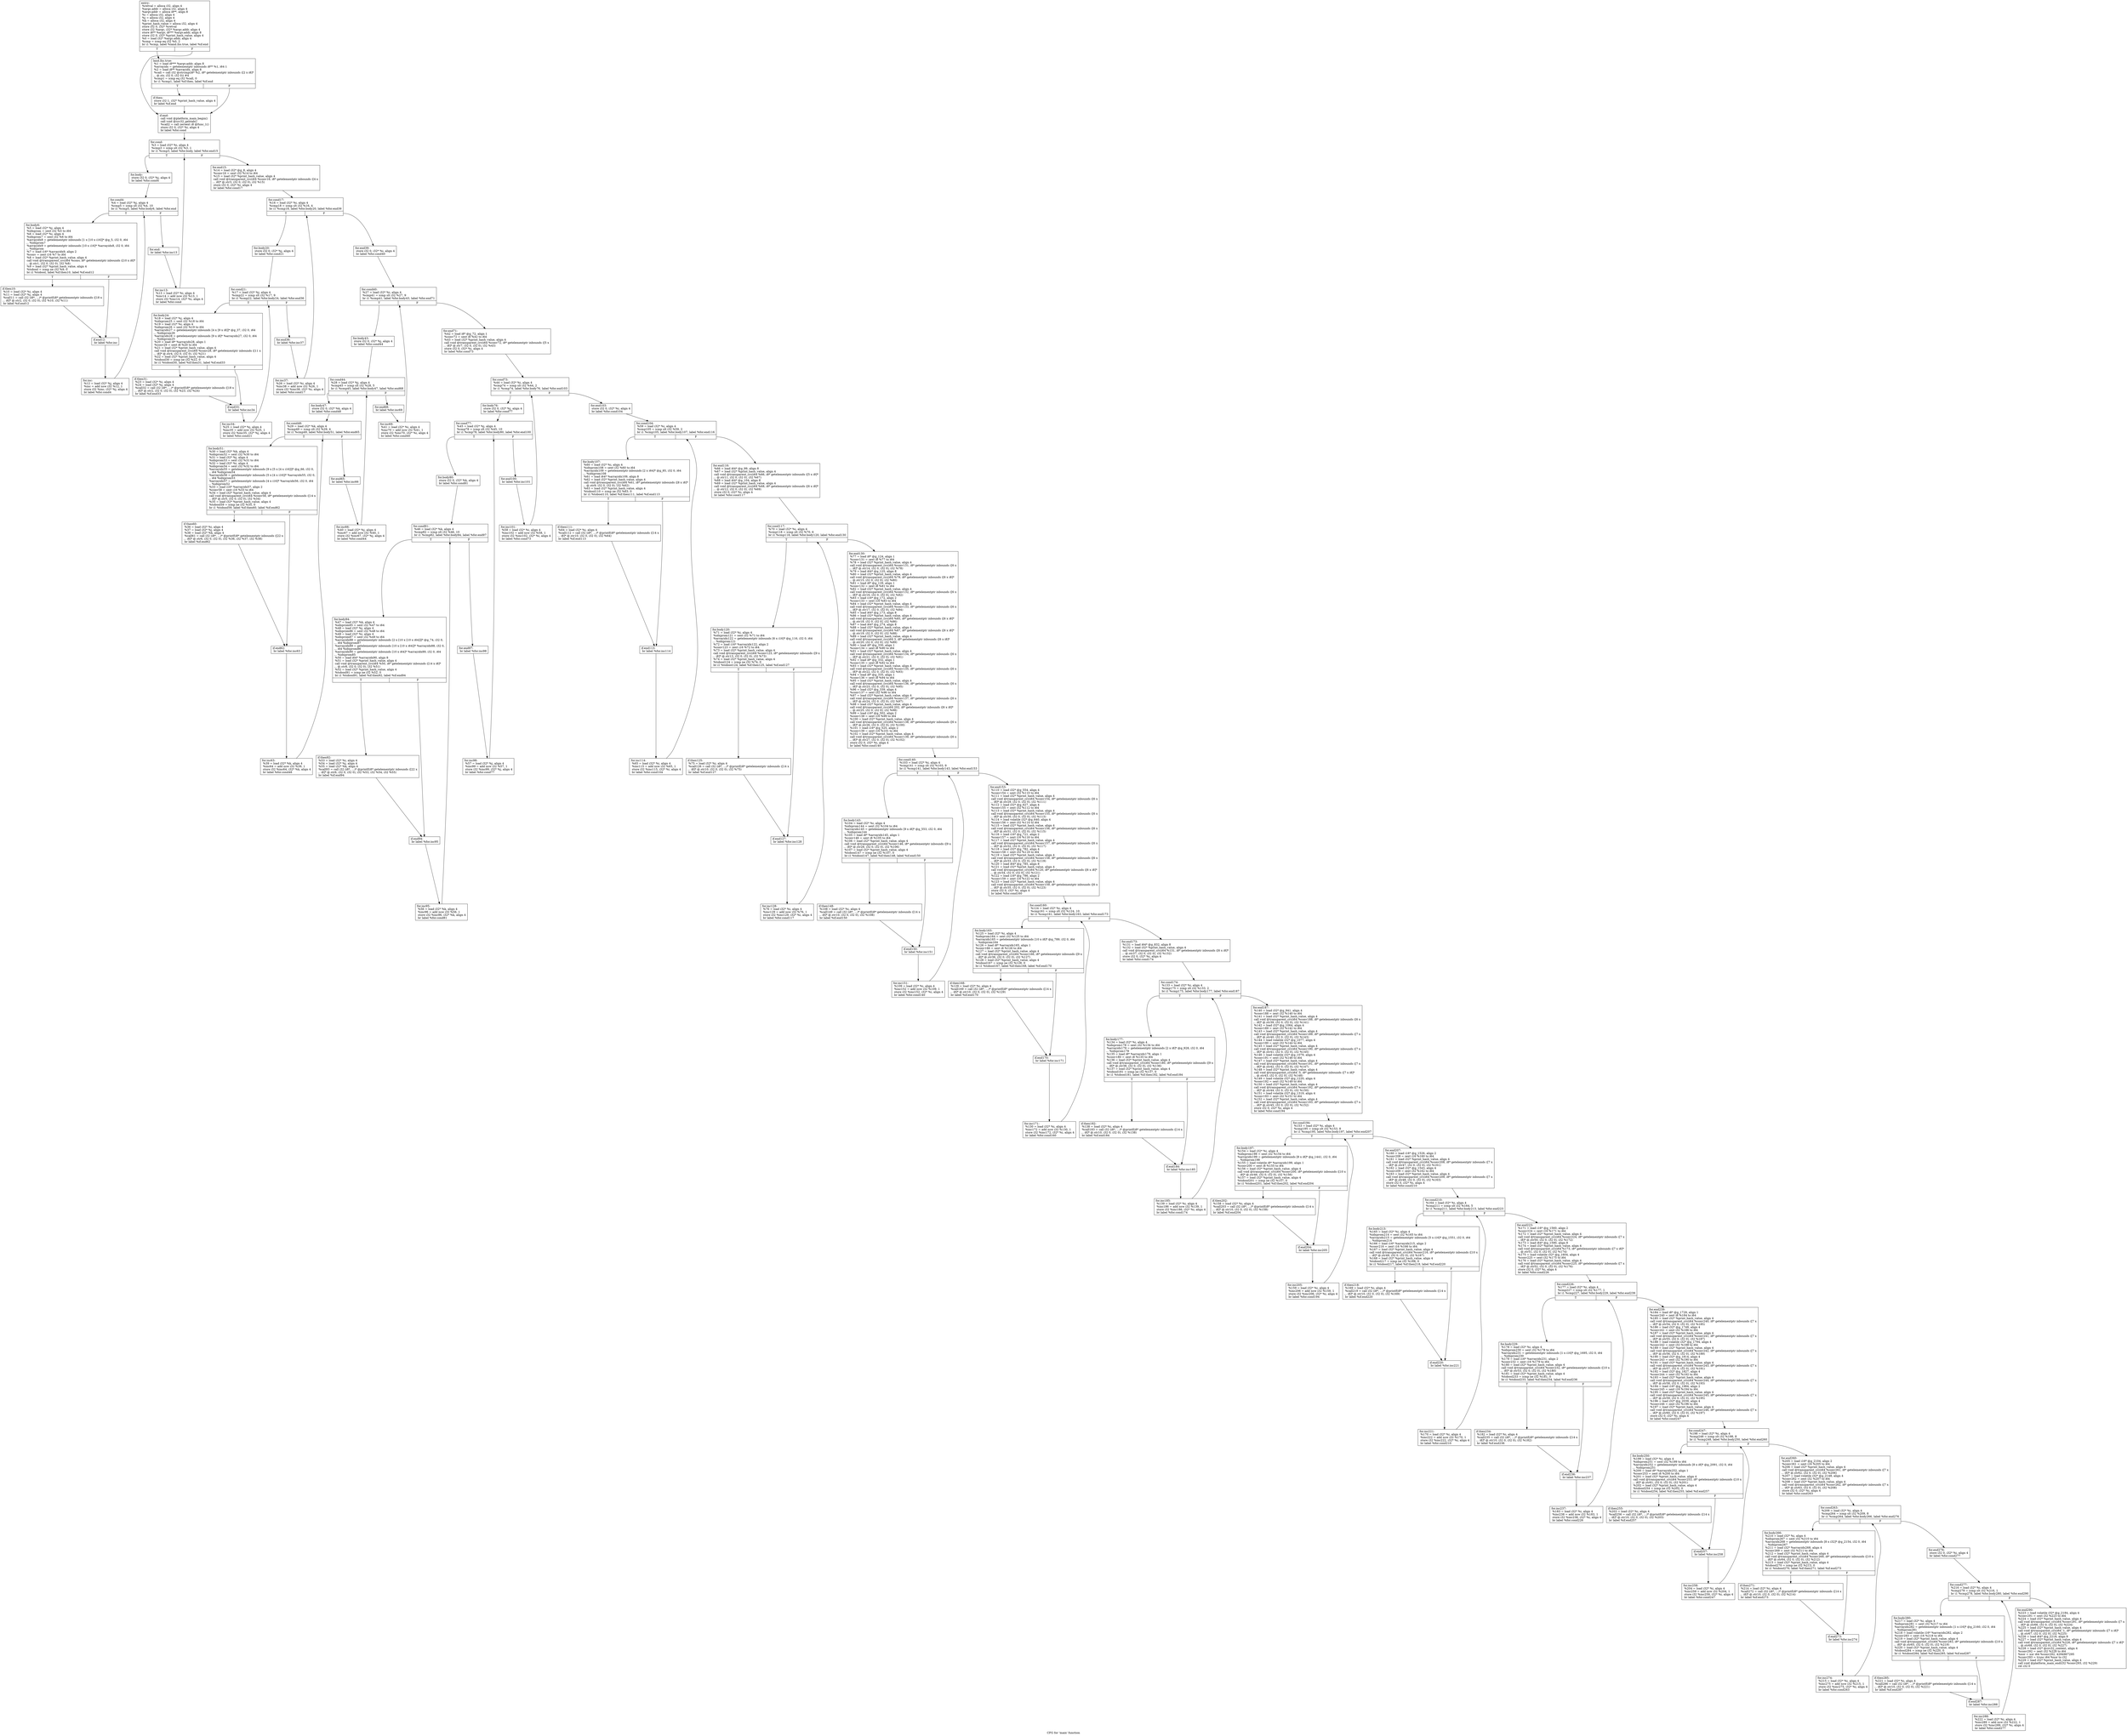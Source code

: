 digraph "CFG for 'main' function" {
	label="CFG for 'main' function";

	Node0xaa9fcb8 [shape=record,label="{entry:\l  %retval = alloca i32, align 4\l  %argc.addr = alloca i32, align 4\l  %argv.addr = alloca i8**, align 8\l  %i = alloca i32, align 4\l  %j = alloca i32, align 4\l  %k = alloca i32, align 4\l  %print_hash_value = alloca i32, align 4\l  store i32 0, i32* %retval\l  store i32 %argc, i32* %argc.addr, align 4\l  store i8** %argv, i8*** %argv.addr, align 8\l  store i32 0, i32* %print_hash_value, align 4\l  %0 = load i32* %argc.addr, align 4\l  %cmp = icmp eq i32 %0, 2\l  br i1 %cmp, label %land.lhs.true, label %if.end\l|{<s0>T|<s1>F}}"];
	Node0xaa9fcb8:s0 -> Node0xaa9fce8;
	Node0xaa9fcb8:s1 -> Node0xaa9fd48;
	Node0xaa9fce8 [shape=record,label="{land.lhs.true:                                    \l  %1 = load i8*** %argv.addr, align 8\l  %arrayidx = getelementptr inbounds i8** %1, i64 1\l  %2 = load i8** %arrayidx, align 8\l  %call = call i32 @strcmp(i8* %2, i8* getelementptr inbounds ([2 x i8]*\l... @.str, i32 0, i32 0)) #4\l  %cmp1 = icmp eq i32 %call, 0\l  br i1 %cmp1, label %if.then, label %if.end\l|{<s0>T|<s1>F}}"];
	Node0xaa9fce8:s0 -> Node0xaa9fd18;
	Node0xaa9fce8:s1 -> Node0xaa9fd48;
	Node0xaa9fd18 [shape=record,label="{if.then:                                          \l  store i32 1, i32* %print_hash_value, align 4\l  br label %if.end\l}"];
	Node0xaa9fd18 -> Node0xaa9fd48;
	Node0xaa9fd48 [shape=record,label="{if.end:                                           \l  call void @platform_main_begin()\l  call void @crc32_gentab()\l  %call2 = call zeroext i8 @func_1()\l  store i32 0, i32* %i, align 4\l  br label %for.cond\l}"];
	Node0xaa9fd48 -> Node0xaa9fd78;
	Node0xaa9fd78 [shape=record,label="{for.cond:                                         \l  %3 = load i32* %i, align 4\l  %cmp3 = icmp slt i32 %3, 1\l  br i1 %cmp3, label %for.body, label %for.end15\l|{<s0>T|<s1>F}}"];
	Node0xaa9fd78:s0 -> Node0xaa9fda8;
	Node0xaa9fd78:s1 -> Node0xaa9ff28;
	Node0xaa9fda8 [shape=record,label="{for.body:                                         \l  store i32 0, i32* %j, align 4\l  br label %for.cond4\l}"];
	Node0xaa9fda8 -> Node0xaa9fdd8;
	Node0xaa9fdd8 [shape=record,label="{for.cond4:                                        \l  %4 = load i32* %j, align 4\l  %cmp5 = icmp slt i32 %4, 10\l  br i1 %cmp5, label %for.body6, label %for.end\l|{<s0>T|<s1>F}}"];
	Node0xaa9fdd8:s0 -> Node0xaa9fe08;
	Node0xaa9fdd8:s1 -> Node0xaa9fec8;
	Node0xaa9fe08 [shape=record,label="{for.body6:                                        \l  %5 = load i32* %j, align 4\l  %idxprom = sext i32 %5 to i64\l  %6 = load i32* %i, align 4\l  %idxprom7 = sext i32 %6 to i64\l  %arrayidx8 = getelementptr inbounds [1 x [10 x i16]]* @g_5, i32 0, i64\l... %idxprom7\l  %arrayidx9 = getelementptr inbounds [10 x i16]* %arrayidx8, i32 0, i64\l... %idxprom\l  %7 = load i16* %arrayidx9, align 2\l  %conv = zext i16 %7 to i64\l  %8 = load i32* %print_hash_value, align 4\l  call void @transparent_crc(i64 %conv, i8* getelementptr inbounds ([10 x i8]*\l... @.str1, i32 0, i32 0), i32 %8)\l  %9 = load i32* %print_hash_value, align 4\l  %tobool = icmp ne i32 %9, 0\l  br i1 %tobool, label %if.then10, label %if.end12\l|{<s0>T|<s1>F}}"];
	Node0xaa9fe08:s0 -> Node0xaa9fe38;
	Node0xaa9fe08:s1 -> Node0xaa9fe68;
	Node0xaa9fe38 [shape=record,label="{if.then10:                                        \l  %10 = load i32* %i, align 4\l  %11 = load i32* %j, align 4\l  %call11 = call i32 (i8*, ...)* @printf(i8* getelementptr inbounds ([18 x\l... i8]* @.str2, i32 0, i32 0), i32 %10, i32 %11)\l  br label %if.end12\l}"];
	Node0xaa9fe38 -> Node0xaa9fe68;
	Node0xaa9fe68 [shape=record,label="{if.end12:                                         \l  br label %for.inc\l}"];
	Node0xaa9fe68 -> Node0xaa9fe98;
	Node0xaa9fe98 [shape=record,label="{for.inc:                                          \l  %12 = load i32* %j, align 4\l  %inc = add nsw i32 %12, 1\l  store i32 %inc, i32* %j, align 4\l  br label %for.cond4\l}"];
	Node0xaa9fe98 -> Node0xaa9fdd8;
	Node0xaa9fec8 [shape=record,label="{for.end:                                          \l  br label %for.inc13\l}"];
	Node0xaa9fec8 -> Node0xaa9fef8;
	Node0xaa9fef8 [shape=record,label="{for.inc13:                                        \l  %13 = load i32* %i, align 4\l  %inc14 = add nsw i32 %13, 1\l  store i32 %inc14, i32* %i, align 4\l  br label %for.cond\l}"];
	Node0xaa9fef8 -> Node0xaa9fd78;
	Node0xaa9ff28 [shape=record,label="{for.end15:                                        \l  %14 = load i32* @g_8, align 4\l  %conv16 = sext i32 %14 to i64\l  %15 = load i32* %print_hash_value, align 4\l  call void @transparent_crc(i64 %conv16, i8* getelementptr inbounds ([4 x\l... i8]* @.str3, i32 0, i32 0), i32 %15)\l  store i32 0, i32* %i, align 4\l  br label %for.cond17\l}"];
	Node0xaa9ff28 -> Node0xaa9ff58;
	Node0xaa9ff58 [shape=record,label="{for.cond17:                                       \l  %16 = load i32* %i, align 4\l  %cmp18 = icmp slt i32 %16, 4\l  br i1 %cmp18, label %for.body20, label %for.end39\l|{<s0>T|<s1>F}}"];
	Node0xaa9ff58:s0 -> Node0xaa9ff88;
	Node0xaa9ff58:s1 -> Node0xaaa0108;
	Node0xaa9ff88 [shape=record,label="{for.body20:                                       \l  store i32 0, i32* %j, align 4\l  br label %for.cond21\l}"];
	Node0xaa9ff88 -> Node0xaa9ffb8;
	Node0xaa9ffb8 [shape=record,label="{for.cond21:                                       \l  %17 = load i32* %j, align 4\l  %cmp22 = icmp slt i32 %17, 9\l  br i1 %cmp22, label %for.body24, label %for.end36\l|{<s0>T|<s1>F}}"];
	Node0xaa9ffb8:s0 -> Node0xaa9ffe8;
	Node0xaa9ffb8:s1 -> Node0xaaa00a8;
	Node0xaa9ffe8 [shape=record,label="{for.body24:                                       \l  %18 = load i32* %j, align 4\l  %idxprom25 = sext i32 %18 to i64\l  %19 = load i32* %i, align 4\l  %idxprom26 = sext i32 %19 to i64\l  %arrayidx27 = getelementptr inbounds [4 x [9 x i8]]* @g_37, i32 0, i64\l... %idxprom26\l  %arrayidx28 = getelementptr inbounds [9 x i8]* %arrayidx27, i32 0, i64\l... %idxprom25\l  %20 = load i8* %arrayidx28, align 1\l  %conv29 = sext i8 %20 to i64\l  %21 = load i32* %print_hash_value, align 4\l  call void @transparent_crc(i64 %conv29, i8* getelementptr inbounds ([11 x\l... i8]* @.str4, i32 0, i32 0), i32 %21)\l  %22 = load i32* %print_hash_value, align 4\l  %tobool30 = icmp ne i32 %22, 0\l  br i1 %tobool30, label %if.then31, label %if.end33\l|{<s0>T|<s1>F}}"];
	Node0xaa9ffe8:s0 -> Node0xaaa0018;
	Node0xaa9ffe8:s1 -> Node0xaaa0048;
	Node0xaaa0018 [shape=record,label="{if.then31:                                        \l  %23 = load i32* %i, align 4\l  %24 = load i32* %j, align 4\l  %call32 = call i32 (i8*, ...)* @printf(i8* getelementptr inbounds ([18 x\l... i8]* @.str2, i32 0, i32 0), i32 %23, i32 %24)\l  br label %if.end33\l}"];
	Node0xaaa0018 -> Node0xaaa0048;
	Node0xaaa0048 [shape=record,label="{if.end33:                                         \l  br label %for.inc34\l}"];
	Node0xaaa0048 -> Node0xaaa0078;
	Node0xaaa0078 [shape=record,label="{for.inc34:                                        \l  %25 = load i32* %j, align 4\l  %inc35 = add nsw i32 %25, 1\l  store i32 %inc35, i32* %j, align 4\l  br label %for.cond21\l}"];
	Node0xaaa0078 -> Node0xaa9ffb8;
	Node0xaaa00a8 [shape=record,label="{for.end36:                                        \l  br label %for.inc37\l}"];
	Node0xaaa00a8 -> Node0xaaa00d8;
	Node0xaaa00d8 [shape=record,label="{for.inc37:                                        \l  %26 = load i32* %i, align 4\l  %inc38 = add nsw i32 %26, 1\l  store i32 %inc38, i32* %i, align 4\l  br label %for.cond17\l}"];
	Node0xaaa00d8 -> Node0xaa9ff58;
	Node0xaaa0108 [shape=record,label="{for.end39:                                        \l  store i32 0, i32* %i, align 4\l  br label %for.cond40\l}"];
	Node0xaaa0108 -> Node0xaaa0138;
	Node0xaaa0138 [shape=record,label="{for.cond40:                                       \l  %27 = load i32* %i, align 4\l  %cmp41 = icmp slt i32 %27, 9\l  br i1 %cmp41, label %for.body43, label %for.end71\l|{<s0>T|<s1>F}}"];
	Node0xaaa0138:s0 -> Node0xaaa0168;
	Node0xaaa0138:s1 -> Node0xaa9f410;
	Node0xaaa0168 [shape=record,label="{for.body43:                                       \l  store i32 0, i32* %j, align 4\l  br label %for.cond44\l}"];
	Node0xaaa0168 -> Node0xaaa0198;
	Node0xaaa0198 [shape=record,label="{for.cond44:                                       \l  %28 = load i32* %j, align 4\l  %cmp45 = icmp slt i32 %28, 5\l  br i1 %cmp45, label %for.body47, label %for.end68\l|{<s0>T|<s1>F}}"];
	Node0xaaa0198:s0 -> Node0xaaa01c8;
	Node0xaaa0198:s1 -> Node0xaa9f3b0;
	Node0xaaa01c8 [shape=record,label="{for.body47:                                       \l  store i32 0, i32* %k, align 4\l  br label %for.cond48\l}"];
	Node0xaaa01c8 -> Node0xaaa01f8;
	Node0xaaa01f8 [shape=record,label="{for.cond48:                                       \l  %29 = load i32* %k, align 4\l  %cmp49 = icmp slt i32 %29, 4\l  br i1 %cmp49, label %for.body51, label %for.end65\l|{<s0>T|<s1>F}}"];
	Node0xaaa01f8:s0 -> Node0xaaa0228;
	Node0xaaa01f8:s1 -> Node0xaa9f350;
	Node0xaaa0228 [shape=record,label="{for.body51:                                       \l  %30 = load i32* %k, align 4\l  %idxprom52 = sext i32 %30 to i64\l  %31 = load i32* %j, align 4\l  %idxprom53 = sext i32 %31 to i64\l  %32 = load i32* %i, align 4\l  %idxprom54 = sext i32 %32 to i64\l  %arrayidx55 = getelementptr inbounds [9 x [5 x [4 x i16]]]* @g_66, i32 0,\l... i64 %idxprom54\l  %arrayidx56 = getelementptr inbounds [5 x [4 x i16]]* %arrayidx55, i32 0,\l... i64 %idxprom53\l  %arrayidx57 = getelementptr inbounds [4 x i16]* %arrayidx56, i32 0, i64\l... %idxprom52\l  %33 = load i16* %arrayidx57, align 2\l  %conv58 = zext i16 %33 to i64\l  %34 = load i32* %print_hash_value, align 4\l  call void @transparent_crc(i64 %conv58, i8* getelementptr inbounds ([14 x\l... i8]* @.str5, i32 0, i32 0), i32 %34)\l  %35 = load i32* %print_hash_value, align 4\l  %tobool59 = icmp ne i32 %35, 0\l  br i1 %tobool59, label %if.then60, label %if.end62\l|{<s0>T|<s1>F}}"];
	Node0xaaa0228:s0 -> Node0xaaa0258;
	Node0xaaa0228:s1 -> Node0xaaa0288;
	Node0xaaa0258 [shape=record,label="{if.then60:                                        \l  %36 = load i32* %i, align 4\l  %37 = load i32* %j, align 4\l  %38 = load i32* %k, align 4\l  %call61 = call i32 (i8*, ...)* @printf(i8* getelementptr inbounds ([22 x\l... i8]* @.str6, i32 0, i32 0), i32 %36, i32 %37, i32 %38)\l  br label %if.end62\l}"];
	Node0xaaa0258 -> Node0xaaa0288;
	Node0xaaa0288 [shape=record,label="{if.end62:                                         \l  br label %for.inc63\l}"];
	Node0xaaa0288 -> Node0xaaa02b8;
	Node0xaaa02b8 [shape=record,label="{for.inc63:                                        \l  %39 = load i32* %k, align 4\l  %inc64 = add nsw i32 %39, 1\l  store i32 %inc64, i32* %k, align 4\l  br label %for.cond48\l}"];
	Node0xaaa02b8 -> Node0xaaa01f8;
	Node0xaa9f350 [shape=record,label="{for.end65:                                        \l  br label %for.inc66\l}"];
	Node0xaa9f350 -> Node0xaa9f380;
	Node0xaa9f380 [shape=record,label="{for.inc66:                                        \l  %40 = load i32* %j, align 4\l  %inc67 = add nsw i32 %40, 1\l  store i32 %inc67, i32* %j, align 4\l  br label %for.cond44\l}"];
	Node0xaa9f380 -> Node0xaaa0198;
	Node0xaa9f3b0 [shape=record,label="{for.end68:                                        \l  br label %for.inc69\l}"];
	Node0xaa9f3b0 -> Node0xaa9f3e0;
	Node0xaa9f3e0 [shape=record,label="{for.inc69:                                        \l  %41 = load i32* %i, align 4\l  %inc70 = add nsw i32 %41, 1\l  store i32 %inc70, i32* %i, align 4\l  br label %for.cond40\l}"];
	Node0xaa9f3e0 -> Node0xaaa0138;
	Node0xaa9f410 [shape=record,label="{for.end71:                                        \l  %42 = load i8* @g_72, align 1\l  %conv72 = sext i8 %42 to i64\l  %43 = load i32* %print_hash_value, align 4\l  call void @transparent_crc(i64 %conv72, i8* getelementptr inbounds ([5 x\l... i8]* @.str7, i32 0, i32 0), i32 %43)\l  store i32 0, i32* %i, align 4\l  br label %for.cond73\l}"];
	Node0xaa9f410 -> Node0xaaabf00;
	Node0xaaabf00 [shape=record,label="{for.cond73:                                       \l  %44 = load i32* %i, align 4\l  %cmp74 = icmp slt i32 %44, 2\l  br i1 %cmp74, label %for.body76, label %for.end103\l|{<s0>T|<s1>F}}"];
	Node0xaaabf00:s0 -> Node0xaaabf30;
	Node0xaaabf00:s1 -> Node0xaaac170;
	Node0xaaabf30 [shape=record,label="{for.body76:                                       \l  store i32 0, i32* %j, align 4\l  br label %for.cond77\l}"];
	Node0xaaabf30 -> Node0xaaabf60;
	Node0xaaabf60 [shape=record,label="{for.cond77:                                       \l  %45 = load i32* %j, align 4\l  %cmp78 = icmp slt i32 %45, 10\l  br i1 %cmp78, label %for.body80, label %for.end100\l|{<s0>T|<s1>F}}"];
	Node0xaaabf60:s0 -> Node0xaaabf90;
	Node0xaaabf60:s1 -> Node0xaaac110;
	Node0xaaabf90 [shape=record,label="{for.body80:                                       \l  store i32 0, i32* %k, align 4\l  br label %for.cond81\l}"];
	Node0xaaabf90 -> Node0xaaabfc0;
	Node0xaaabfc0 [shape=record,label="{for.cond81:                                       \l  %46 = load i32* %k, align 4\l  %cmp82 = icmp slt i32 %46, 10\l  br i1 %cmp82, label %for.body84, label %for.end97\l|{<s0>T|<s1>F}}"];
	Node0xaaabfc0:s0 -> Node0xaaabff0;
	Node0xaaabfc0:s1 -> Node0xaaac0b0;
	Node0xaaabff0 [shape=record,label="{for.body84:                                       \l  %47 = load i32* %k, align 4\l  %idxprom85 = sext i32 %47 to i64\l  %48 = load i32* %j, align 4\l  %idxprom86 = sext i32 %48 to i64\l  %49 = load i32* %i, align 4\l  %idxprom87 = sext i32 %49 to i64\l  %arrayidx88 = getelementptr inbounds [2 x [10 x [10 x i64]]]* @g_74, i32 0,\l... i64 %idxprom87\l  %arrayidx89 = getelementptr inbounds [10 x [10 x i64]]* %arrayidx88, i32 0,\l... i64 %idxprom86\l  %arrayidx90 = getelementptr inbounds [10 x i64]* %arrayidx89, i32 0, i64\l... %idxprom85\l  %50 = load i64* %arrayidx90, align 8\l  %51 = load i32* %print_hash_value, align 4\l  call void @transparent_crc(i64 %50, i8* getelementptr inbounds ([14 x i8]*\l... @.str8, i32 0, i32 0), i32 %51)\l  %52 = load i32* %print_hash_value, align 4\l  %tobool91 = icmp ne i32 %52, 0\l  br i1 %tobool91, label %if.then92, label %if.end94\l|{<s0>T|<s1>F}}"];
	Node0xaaabff0:s0 -> Node0xaaac020;
	Node0xaaabff0:s1 -> Node0xaaac050;
	Node0xaaac020 [shape=record,label="{if.then92:                                        \l  %53 = load i32* %i, align 4\l  %54 = load i32* %j, align 4\l  %55 = load i32* %k, align 4\l  %call93 = call i32 (i8*, ...)* @printf(i8* getelementptr inbounds ([22 x\l... i8]* @.str6, i32 0, i32 0), i32 %53, i32 %54, i32 %55)\l  br label %if.end94\l}"];
	Node0xaaac020 -> Node0xaaac050;
	Node0xaaac050 [shape=record,label="{if.end94:                                         \l  br label %for.inc95\l}"];
	Node0xaaac050 -> Node0xaaac080;
	Node0xaaac080 [shape=record,label="{for.inc95:                                        \l  %56 = load i32* %k, align 4\l  %inc96 = add nsw i32 %56, 1\l  store i32 %inc96, i32* %k, align 4\l  br label %for.cond81\l}"];
	Node0xaaac080 -> Node0xaaabfc0;
	Node0xaaac0b0 [shape=record,label="{for.end97:                                        \l  br label %for.inc98\l}"];
	Node0xaaac0b0 -> Node0xaaac0e0;
	Node0xaaac0e0 [shape=record,label="{for.inc98:                                        \l  %57 = load i32* %j, align 4\l  %inc99 = add nsw i32 %57, 1\l  store i32 %inc99, i32* %j, align 4\l  br label %for.cond77\l}"];
	Node0xaaac0e0 -> Node0xaaabf60;
	Node0xaaac110 [shape=record,label="{for.end100:                                       \l  br label %for.inc101\l}"];
	Node0xaaac110 -> Node0xaaac140;
	Node0xaaac140 [shape=record,label="{for.inc101:                                       \l  %58 = load i32* %i, align 4\l  %inc102 = add nsw i32 %58, 1\l  store i32 %inc102, i32* %i, align 4\l  br label %for.cond73\l}"];
	Node0xaaac140 -> Node0xaaabf00;
	Node0xaaac170 [shape=record,label="{for.end103:                                       \l  store i32 0, i32* %i, align 4\l  br label %for.cond104\l}"];
	Node0xaaac170 -> Node0xaaac1a0;
	Node0xaaac1a0 [shape=record,label="{for.cond104:                                      \l  %59 = load i32* %i, align 4\l  %cmp105 = icmp slt i32 %59, 2\l  br i1 %cmp105, label %for.body107, label %for.end116\l|{<s0>T|<s1>F}}"];
	Node0xaaac1a0:s0 -> Node0xaaac1d0;
	Node0xaaac1a0:s1 -> Node0xaaac290;
	Node0xaaac1d0 [shape=record,label="{for.body107:                                      \l  %60 = load i32* %i, align 4\l  %idxprom108 = sext i32 %60 to i64\l  %arrayidx109 = getelementptr inbounds [2 x i64]* @g_85, i32 0, i64\l... %idxprom108\l  %61 = load i64* %arrayidx109, align 8\l  %62 = load i32* %print_hash_value, align 4\l  call void @transparent_crc(i64 %61, i8* getelementptr inbounds ([8 x i8]*\l... @.str9, i32 0, i32 0), i32 %62)\l  %63 = load i32* %print_hash_value, align 4\l  %tobool110 = icmp ne i32 %63, 0\l  br i1 %tobool110, label %if.then111, label %if.end113\l|{<s0>T|<s1>F}}"];
	Node0xaaac1d0:s0 -> Node0xaaac200;
	Node0xaaac1d0:s1 -> Node0xaaac230;
	Node0xaaac200 [shape=record,label="{if.then111:                                       \l  %64 = load i32* %i, align 4\l  %call112 = call i32 (i8*, ...)* @printf(i8* getelementptr inbounds ([14 x\l... i8]* @.str10, i32 0, i32 0), i32 %64)\l  br label %if.end113\l}"];
	Node0xaaac200 -> Node0xaaac230;
	Node0xaaac230 [shape=record,label="{if.end113:                                        \l  br label %for.inc114\l}"];
	Node0xaaac230 -> Node0xaaac260;
	Node0xaaac260 [shape=record,label="{for.inc114:                                       \l  %65 = load i32* %i, align 4\l  %inc115 = add nsw i32 %65, 1\l  store i32 %inc115, i32* %i, align 4\l  br label %for.cond104\l}"];
	Node0xaaac260 -> Node0xaaac1a0;
	Node0xaaac290 [shape=record,label="{for.end116:                                       \l  %66 = load i64* @g_99, align 8\l  %67 = load i32* %print_hash_value, align 4\l  call void @transparent_crc(i64 %66, i8* getelementptr inbounds ([5 x i8]*\l... @.str11, i32 0, i32 0), i32 %67)\l  %68 = load i64* @g_104, align 8\l  %69 = load i32* %print_hash_value, align 4\l  call void @transparent_crc(i64 %68, i8* getelementptr inbounds ([6 x i8]*\l... @.str12, i32 0, i32 0), i32 %69)\l  store i32 0, i32* %i, align 4\l  br label %for.cond117\l}"];
	Node0xaaac290 -> Node0xaaac2c0;
	Node0xaaac2c0 [shape=record,label="{for.cond117:                                      \l  %70 = load i32* %i, align 4\l  %cmp118 = icmp slt i32 %70, 6\l  br i1 %cmp118, label %for.body120, label %for.end130\l|{<s0>T|<s1>F}}"];
	Node0xaaac2c0:s0 -> Node0xaaac2f0;
	Node0xaaac2c0:s1 -> Node0xaaac3b0;
	Node0xaaac2f0 [shape=record,label="{for.body120:                                      \l  %71 = load i32* %i, align 4\l  %idxprom121 = sext i32 %71 to i64\l  %arrayidx122 = getelementptr inbounds [6 x i16]* @g_116, i32 0, i64\l... %idxprom121\l  %72 = load i16* %arrayidx122, align 2\l  %conv123 = zext i16 %72 to i64\l  %73 = load i32* %print_hash_value, align 4\l  call void @transparent_crc(i64 %conv123, i8* getelementptr inbounds ([9 x\l... i8]* @.str13, i32 0, i32 0), i32 %73)\l  %74 = load i32* %print_hash_value, align 4\l  %tobool124 = icmp ne i32 %74, 0\l  br i1 %tobool124, label %if.then125, label %if.end127\l|{<s0>T|<s1>F}}"];
	Node0xaaac2f0:s0 -> Node0xaaac320;
	Node0xaaac2f0:s1 -> Node0xaaac350;
	Node0xaaac320 [shape=record,label="{if.then125:                                       \l  %75 = load i32* %i, align 4\l  %call126 = call i32 (i8*, ...)* @printf(i8* getelementptr inbounds ([14 x\l... i8]* @.str10, i32 0, i32 0), i32 %75)\l  br label %if.end127\l}"];
	Node0xaaac320 -> Node0xaaac350;
	Node0xaaac350 [shape=record,label="{if.end127:                                        \l  br label %for.inc128\l}"];
	Node0xaaac350 -> Node0xaaac380;
	Node0xaaac380 [shape=record,label="{for.inc128:                                       \l  %76 = load i32* %i, align 4\l  %inc129 = add nsw i32 %76, 1\l  store i32 %inc129, i32* %i, align 4\l  br label %for.cond117\l}"];
	Node0xaaac380 -> Node0xaaac2c0;
	Node0xaaac3b0 [shape=record,label="{for.end130:                                       \l  %77 = load i8* @g_124, align 1\l  %conv131 = zext i8 %77 to i64\l  %78 = load i32* %print_hash_value, align 4\l  call void @transparent_crc(i64 %conv131, i8* getelementptr inbounds ([6 x\l... i8]* @.str14, i32 0, i32 0), i32 %78)\l  %79 = load i64* @g_125, align 8\l  %80 = load i32* %print_hash_value, align 4\l  call void @transparent_crc(i64 %79, i8* getelementptr inbounds ([6 x i8]*\l... @.str15, i32 0, i32 0), i32 %80)\l  %81 = load i8* @g_129, align 1\l  %conv132 = zext i8 %81 to i64\l  %82 = load i32* %print_hash_value, align 4\l  call void @transparent_crc(i64 %conv132, i8* getelementptr inbounds ([6 x\l... i8]* @.str16, i32 0, i32 0), i32 %82)\l  %83 = load i16* @g_172, align 2\l  %conv133 = sext i16 %83 to i64\l  %84 = load i32* %print_hash_value, align 4\l  call void @transparent_crc(i64 %conv133, i8* getelementptr inbounds ([6 x\l... i8]* @.str17, i32 0, i32 0), i32 %84)\l  %85 = load i64* @g_173, align 8\l  %86 = load i32* %print_hash_value, align 4\l  call void @transparent_crc(i64 %85, i8* getelementptr inbounds ([6 x i8]*\l... @.str18, i32 0, i32 0), i32 %86)\l  %87 = load i64* @g_274, align 8\l  %88 = load i32* %print_hash_value, align 4\l  call void @transparent_crc(i64 %87, i8* getelementptr inbounds ([6 x i8]*\l... @.str19, i32 0, i32 0), i32 %88)\l  %89 = load i32* %print_hash_value, align 4\l  call void @transparent_crc(i64 3, i8* getelementptr inbounds ([6 x i8]*\l... @.str20, i32 0, i32 0), i32 %89)\l  %90 = load i8* @g_330, align 1\l  %conv134 = sext i8 %90 to i64\l  %91 = load i32* %print_hash_value, align 4\l  call void @transparent_crc(i64 %conv134, i8* getelementptr inbounds ([6 x\l... i8]* @.str21, i32 0, i32 0), i32 %91)\l  %92 = load i8* @g_332, align 1\l  %conv135 = sext i8 %92 to i64\l  %93 = load i32* %print_hash_value, align 4\l  call void @transparent_crc(i64 %conv135, i8* getelementptr inbounds ([6 x\l... i8]* @.str22, i32 0, i32 0), i32 %93)\l  %94 = load i8* @g_335, align 1\l  %conv136 = sext i8 %94 to i64\l  %95 = load i32* %print_hash_value, align 4\l  call void @transparent_crc(i64 %conv136, i8* getelementptr inbounds ([6 x\l... i8]* @.str23, i32 0, i32 0), i32 %95)\l  %96 = load i32* @g_339, align 4\l  %conv137 = sext i32 %96 to i64\l  %97 = load i32* %print_hash_value, align 4\l  call void @transparent_crc(i64 %conv137, i8* getelementptr inbounds ([6 x\l... i8]* @.str24, i32 0, i32 0), i32 %97)\l  %98 = load i32* %print_hash_value, align 4\l  call void @transparent_crc(i64 202, i8* getelementptr inbounds ([6 x i8]*\l... @.str25, i32 0, i32 0), i32 %98)\l  %99 = load i16* @g_502, align 2\l  %conv138 = sext i16 %99 to i64\l  %100 = load i32* %print_hash_value, align 4\l  call void @transparent_crc(i64 %conv138, i8* getelementptr inbounds ([6 x\l... i8]* @.str26, i32 0, i32 0), i32 %100)\l  %101 = load i16* @g_525, align 2\l  %conv139 = zext i16 %101 to i64\l  %102 = load i32* %print_hash_value, align 4\l  call void @transparent_crc(i64 %conv139, i8* getelementptr inbounds ([6 x\l... i8]* @.str27, i32 0, i32 0), i32 %102)\l  store i32 0, i32* %i, align 4\l  br label %for.cond140\l}"];
	Node0xaaac3b0 -> Node0xaaac3e0;
	Node0xaaac3e0 [shape=record,label="{for.cond140:                                      \l  %103 = load i32* %i, align 4\l  %cmp141 = icmp slt i32 %103, 9\l  br i1 %cmp141, label %for.body143, label %for.end153\l|{<s0>T|<s1>F}}"];
	Node0xaaac3e0:s0 -> Node0xaaac410;
	Node0xaaac3e0:s1 -> Node0xaaac4d0;
	Node0xaaac410 [shape=record,label="{for.body143:                                      \l  %104 = load i32* %i, align 4\l  %idxprom144 = sext i32 %104 to i64\l  %arrayidx145 = getelementptr inbounds [9 x i8]* @g_553, i32 0, i64\l... %idxprom144\l  %105 = load i8* %arrayidx145, align 1\l  %conv146 = sext i8 %105 to i64\l  %106 = load i32* %print_hash_value, align 4\l  call void @transparent_crc(i64 %conv146, i8* getelementptr inbounds ([9 x\l... i8]* @.str28, i32 0, i32 0), i32 %106)\l  %107 = load i32* %print_hash_value, align 4\l  %tobool147 = icmp ne i32 %107, 0\l  br i1 %tobool147, label %if.then148, label %if.end150\l|{<s0>T|<s1>F}}"];
	Node0xaaac410:s0 -> Node0xaaac440;
	Node0xaaac410:s1 -> Node0xaaac470;
	Node0xaaac440 [shape=record,label="{if.then148:                                       \l  %108 = load i32* %i, align 4\l  %call149 = call i32 (i8*, ...)* @printf(i8* getelementptr inbounds ([14 x\l... i8]* @.str10, i32 0, i32 0), i32 %108)\l  br label %if.end150\l}"];
	Node0xaaac440 -> Node0xaaac470;
	Node0xaaac470 [shape=record,label="{if.end150:                                        \l  br label %for.inc151\l}"];
	Node0xaaac470 -> Node0xaaac4a0;
	Node0xaaac4a0 [shape=record,label="{for.inc151:                                       \l  %109 = load i32* %i, align 4\l  %inc152 = add nsw i32 %109, 1\l  store i32 %inc152, i32* %i, align 4\l  br label %for.cond140\l}"];
	Node0xaaac4a0 -> Node0xaaac3e0;
	Node0xaaac4d0 [shape=record,label="{for.end153:                                       \l  %110 = load i32* @g_554, align 4\l  %conv154 = sext i32 %110 to i64\l  %111 = load i32* %print_hash_value, align 4\l  call void @transparent_crc(i64 %conv154, i8* getelementptr inbounds ([6 x\l... i8]* @.str29, i32 0, i32 0), i32 %111)\l  %112 = load i32* @g_627, align 4\l  %conv155 = zext i32 %112 to i64\l  %113 = load i32* %print_hash_value, align 4\l  call void @transparent_crc(i64 %conv155, i8* getelementptr inbounds ([6 x\l... i8]* @.str30, i32 0, i32 0), i32 %113)\l  %114 = load volatile i32* @g_640, align 4\l  %conv156 = zext i32 %114 to i64\l  %115 = load i32* %print_hash_value, align 4\l  call void @transparent_crc(i64 %conv156, i8* getelementptr inbounds ([6 x\l... i8]* @.str31, i32 0, i32 0), i32 %115)\l  %116 = load i16* @g_721, align 2\l  %conv157 = zext i16 %116 to i64\l  %117 = load i32* %print_hash_value, align 4\l  call void @transparent_crc(i64 %conv157, i8* getelementptr inbounds ([6 x\l... i8]* @.str32, i32 0, i32 0), i32 %117)\l  %118 = load i32* @g_782, align 4\l  %conv158 = sext i32 %118 to i64\l  %119 = load i32* %print_hash_value, align 4\l  call void @transparent_crc(i64 %conv158, i8* getelementptr inbounds ([6 x\l... i8]* @.str33, i32 0, i32 0), i32 %119)\l  %120 = load i64* @g_785, align 8\l  %121 = load i32* %print_hash_value, align 4\l  call void @transparent_crc(i64 %120, i8* getelementptr inbounds ([6 x i8]*\l... @.str34, i32 0, i32 0), i32 %121)\l  %122 = load i16* @g_786, align 2\l  %conv159 = zext i16 %122 to i64\l  %123 = load i32* %print_hash_value, align 4\l  call void @transparent_crc(i64 %conv159, i8* getelementptr inbounds ([6 x\l... i8]* @.str35, i32 0, i32 0), i32 %123)\l  store i32 0, i32* %i, align 4\l  br label %for.cond160\l}"];
	Node0xaaac4d0 -> Node0xaaac500;
	Node0xaaac500 [shape=record,label="{for.cond160:                                      \l  %124 = load i32* %i, align 4\l  %cmp161 = icmp slt i32 %124, 10\l  br i1 %cmp161, label %for.body163, label %for.end173\l|{<s0>T|<s1>F}}"];
	Node0xaaac500:s0 -> Node0xaaac530;
	Node0xaaac500:s1 -> Node0xaaac5f0;
	Node0xaaac530 [shape=record,label="{for.body163:                                      \l  %125 = load i32* %i, align 4\l  %idxprom164 = sext i32 %125 to i64\l  %arrayidx165 = getelementptr inbounds [10 x i8]* @g_789, i32 0, i64\l... %idxprom164\l  %126 = load i8* %arrayidx165, align 1\l  %conv166 = sext i8 %126 to i64\l  %127 = load i32* %print_hash_value, align 4\l  call void @transparent_crc(i64 %conv166, i8* getelementptr inbounds ([9 x\l... i8]* @.str36, i32 0, i32 0), i32 %127)\l  %128 = load i32* %print_hash_value, align 4\l  %tobool167 = icmp ne i32 %128, 0\l  br i1 %tobool167, label %if.then168, label %if.end170\l|{<s0>T|<s1>F}}"];
	Node0xaaac530:s0 -> Node0xaaac560;
	Node0xaaac530:s1 -> Node0xaaac590;
	Node0xaaac560 [shape=record,label="{if.then168:                                       \l  %129 = load i32* %i, align 4\l  %call169 = call i32 (i8*, ...)* @printf(i8* getelementptr inbounds ([14 x\l... i8]* @.str10, i32 0, i32 0), i32 %129)\l  br label %if.end170\l}"];
	Node0xaaac560 -> Node0xaaac590;
	Node0xaaac590 [shape=record,label="{if.end170:                                        \l  br label %for.inc171\l}"];
	Node0xaaac590 -> Node0xaaac5c0;
	Node0xaaac5c0 [shape=record,label="{for.inc171:                                       \l  %130 = load i32* %i, align 4\l  %inc172 = add nsw i32 %130, 1\l  store i32 %inc172, i32* %i, align 4\l  br label %for.cond160\l}"];
	Node0xaaac5c0 -> Node0xaaac500;
	Node0xaaac5f0 [shape=record,label="{for.end173:                                       \l  %131 = load i64* @g_832, align 8\l  %132 = load i32* %print_hash_value, align 4\l  call void @transparent_crc(i64 %131, i8* getelementptr inbounds ([6 x i8]*\l... @.str37, i32 0, i32 0), i32 %132)\l  store i32 0, i32* %i, align 4\l  br label %for.cond174\l}"];
	Node0xaaac5f0 -> Node0xaaac620;
	Node0xaaac620 [shape=record,label="{for.cond174:                                      \l  %133 = load i32* %i, align 4\l  %cmp175 = icmp slt i32 %133, 2\l  br i1 %cmp175, label %for.body177, label %for.end187\l|{<s0>T|<s1>F}}"];
	Node0xaaac620:s0 -> Node0xaaac650;
	Node0xaaac620:s1 -> Node0xaaac710;
	Node0xaaac650 [shape=record,label="{for.body177:                                      \l  %134 = load i32* %i, align 4\l  %idxprom178 = sext i32 %134 to i64\l  %arrayidx179 = getelementptr inbounds [2 x i8]* @g_928, i32 0, i64\l... %idxprom178\l  %135 = load i8* %arrayidx179, align 1\l  %conv180 = zext i8 %135 to i64\l  %136 = load i32* %print_hash_value, align 4\l  call void @transparent_crc(i64 %conv180, i8* getelementptr inbounds ([9 x\l... i8]* @.str38, i32 0, i32 0), i32 %136)\l  %137 = load i32* %print_hash_value, align 4\l  %tobool181 = icmp ne i32 %137, 0\l  br i1 %tobool181, label %if.then182, label %if.end184\l|{<s0>T|<s1>F}}"];
	Node0xaaac650:s0 -> Node0xaaac680;
	Node0xaaac650:s1 -> Node0xaaac6b0;
	Node0xaaac680 [shape=record,label="{if.then182:                                       \l  %138 = load i32* %i, align 4\l  %call183 = call i32 (i8*, ...)* @printf(i8* getelementptr inbounds ([14 x\l... i8]* @.str10, i32 0, i32 0), i32 %138)\l  br label %if.end184\l}"];
	Node0xaaac680 -> Node0xaaac6b0;
	Node0xaaac6b0 [shape=record,label="{if.end184:                                        \l  br label %for.inc185\l}"];
	Node0xaaac6b0 -> Node0xaaac6e0;
	Node0xaaac6e0 [shape=record,label="{for.inc185:                                       \l  %139 = load i32* %i, align 4\l  %inc186 = add nsw i32 %139, 1\l  store i32 %inc186, i32* %i, align 4\l  br label %for.cond174\l}"];
	Node0xaaac6e0 -> Node0xaaac620;
	Node0xaaac710 [shape=record,label="{for.end187:                                       \l  %140 = load i32* @g_941, align 4\l  %conv188 = zext i32 %140 to i64\l  %141 = load i32* %print_hash_value, align 4\l  call void @transparent_crc(i64 %conv188, i8* getelementptr inbounds ([6 x\l... i8]* @.str39, i32 0, i32 0), i32 %141)\l  %142 = load i32* @g_1064, align 4\l  %conv189 = zext i32 %142 to i64\l  %143 = load i32* %print_hash_value, align 4\l  call void @transparent_crc(i64 %conv189, i8* getelementptr inbounds ([7 x\l... i8]* @.str40, i32 0, i32 0), i32 %143)\l  %144 = load volatile i32* @g_1077, align 4\l  %conv190 = sext i32 %144 to i64\l  %145 = load i32* %print_hash_value, align 4\l  call void @transparent_crc(i64 %conv190, i8* getelementptr inbounds ([7 x\l... i8]* @.str41, i32 0, i32 0), i32 %145)\l  %146 = load volatile i32* @g_1079, align 4\l  %conv191 = sext i32 %146 to i64\l  %147 = load i32* %print_hash_value, align 4\l  call void @transparent_crc(i64 %conv191, i8* getelementptr inbounds ([7 x\l... i8]* @.str42, i32 0, i32 0), i32 %147)\l  %148 = load i32* %print_hash_value, align 4\l  call void @transparent_crc(i64 -5, i8* getelementptr inbounds ([7 x i8]*\l... @.str43, i32 0, i32 0), i32 %148)\l  %149 = load volatile i32* @g_1220, align 4\l  %conv192 = sext i32 %149 to i64\l  %150 = load i32* %print_hash_value, align 4\l  call void @transparent_crc(i64 %conv192, i8* getelementptr inbounds ([7 x\l... i8]* @.str44, i32 0, i32 0), i32 %150)\l  %151 = load volatile i32* @g_1319, align 4\l  %conv193 = zext i32 %151 to i64\l  %152 = load i32* %print_hash_value, align 4\l  call void @transparent_crc(i64 %conv193, i8* getelementptr inbounds ([7 x\l... i8]* @.str45, i32 0, i32 0), i32 %152)\l  store i32 0, i32* %i, align 4\l  br label %for.cond194\l}"];
	Node0xaaac710 -> Node0xaaac740;
	Node0xaaac740 [shape=record,label="{for.cond194:                                      \l  %153 = load i32* %i, align 4\l  %cmp195 = icmp slt i32 %153, 8\l  br i1 %cmp195, label %for.body197, label %for.end207\l|{<s0>T|<s1>F}}"];
	Node0xaaac740:s0 -> Node0xaaac770;
	Node0xaaac740:s1 -> Node0xaaac830;
	Node0xaaac770 [shape=record,label="{for.body197:                                      \l  %154 = load i32* %i, align 4\l  %idxprom198 = sext i32 %154 to i64\l  %arrayidx199 = getelementptr inbounds [8 x i8]* @g_1441, i32 0, i64\l... %idxprom198\l  %155 = load volatile i8* %arrayidx199, align 1\l  %conv200 = sext i8 %155 to i64\l  %156 = load i32* %print_hash_value, align 4\l  call void @transparent_crc(i64 %conv200, i8* getelementptr inbounds ([10 x\l... i8]* @.str46, i32 0, i32 0), i32 %156)\l  %157 = load i32* %print_hash_value, align 4\l  %tobool201 = icmp ne i32 %157, 0\l  br i1 %tobool201, label %if.then202, label %if.end204\l|{<s0>T|<s1>F}}"];
	Node0xaaac770:s0 -> Node0xaaac7a0;
	Node0xaaac770:s1 -> Node0xaaac7d0;
	Node0xaaac7a0 [shape=record,label="{if.then202:                                       \l  %158 = load i32* %i, align 4\l  %call203 = call i32 (i8*, ...)* @printf(i8* getelementptr inbounds ([14 x\l... i8]* @.str10, i32 0, i32 0), i32 %158)\l  br label %if.end204\l}"];
	Node0xaaac7a0 -> Node0xaaac7d0;
	Node0xaaac7d0 [shape=record,label="{if.end204:                                        \l  br label %for.inc205\l}"];
	Node0xaaac7d0 -> Node0xaaac800;
	Node0xaaac800 [shape=record,label="{for.inc205:                                       \l  %159 = load i32* %i, align 4\l  %inc206 = add nsw i32 %159, 1\l  store i32 %inc206, i32* %i, align 4\l  br label %for.cond194\l}"];
	Node0xaaac800 -> Node0xaaac740;
	Node0xaaac830 [shape=record,label="{for.end207:                                       \l  %160 = load i16* @g_1526, align 2\l  %conv208 = zext i16 %160 to i64\l  %161 = load i32* %print_hash_value, align 4\l  call void @transparent_crc(i64 %conv208, i8* getelementptr inbounds ([7 x\l... i8]* @.str47, i32 0, i32 0), i32 %161)\l  %162 = load i32* @g_1543, align 4\l  %conv209 = zext i32 %162 to i64\l  %163 = load i32* %print_hash_value, align 4\l  call void @transparent_crc(i64 %conv209, i8* getelementptr inbounds ([7 x\l... i8]* @.str48, i32 0, i32 0), i32 %163)\l  store i32 0, i32* %i, align 4\l  br label %for.cond210\l}"];
	Node0xaaac830 -> Node0xaaac860;
	Node0xaaac860 [shape=record,label="{for.cond210:                                      \l  %164 = load i32* %i, align 4\l  %cmp211 = icmp slt i32 %164, 5\l  br i1 %cmp211, label %for.body213, label %for.end223\l|{<s0>T|<s1>F}}"];
	Node0xaaac860:s0 -> Node0xaaac890;
	Node0xaaac860:s1 -> Node0xaaac950;
	Node0xaaac890 [shape=record,label="{for.body213:                                      \l  %165 = load i32* %i, align 4\l  %idxprom214 = sext i32 %165 to i64\l  %arrayidx215 = getelementptr inbounds [5 x i16]* @g_1551, i32 0, i64\l... %idxprom214\l  %166 = load i16* %arrayidx215, align 2\l  %conv216 = zext i16 %166 to i64\l  %167 = load i32* %print_hash_value, align 4\l  call void @transparent_crc(i64 %conv216, i8* getelementptr inbounds ([10 x\l... i8]* @.str49, i32 0, i32 0), i32 %167)\l  %168 = load i32* %print_hash_value, align 4\l  %tobool217 = icmp ne i32 %168, 0\l  br i1 %tobool217, label %if.then218, label %if.end220\l|{<s0>T|<s1>F}}"];
	Node0xaaac890:s0 -> Node0xaaac8c0;
	Node0xaaac890:s1 -> Node0xaaac8f0;
	Node0xaaac8c0 [shape=record,label="{if.then218:                                       \l  %169 = load i32* %i, align 4\l  %call219 = call i32 (i8*, ...)* @printf(i8* getelementptr inbounds ([14 x\l... i8]* @.str10, i32 0, i32 0), i32 %169)\l  br label %if.end220\l}"];
	Node0xaaac8c0 -> Node0xaaac8f0;
	Node0xaaac8f0 [shape=record,label="{if.end220:                                        \l  br label %for.inc221\l}"];
	Node0xaaac8f0 -> Node0xaaac920;
	Node0xaaac920 [shape=record,label="{for.inc221:                                       \l  %170 = load i32* %i, align 4\l  %inc222 = add nsw i32 %170, 1\l  store i32 %inc222, i32* %i, align 4\l  br label %for.cond210\l}"];
	Node0xaaac920 -> Node0xaaac860;
	Node0xaaac950 [shape=record,label="{for.end223:                                       \l  %171 = load i16* @g_1560, align 2\l  %conv224 = zext i16 %171 to i64\l  %172 = load i32* %print_hash_value, align 4\l  call void @transparent_crc(i64 %conv224, i8* getelementptr inbounds ([7 x\l... i8]* @.str50, i32 0, i32 0), i32 %172)\l  %173 = load i64* @g_1590, align 8\l  %174 = load i32* %print_hash_value, align 4\l  call void @transparent_crc(i64 %173, i8* getelementptr inbounds ([7 x i8]*\l... @.str51, i32 0, i32 0), i32 %174)\l  %175 = load volatile i32* @g_1604, align 4\l  %conv225 = sext i32 %175 to i64\l  %176 = load i32* %print_hash_value, align 4\l  call void @transparent_crc(i64 %conv225, i8* getelementptr inbounds ([7 x\l... i8]* @.str52, i32 0, i32 0), i32 %176)\l  store i32 0, i32* %i, align 4\l  br label %for.cond226\l}"];
	Node0xaaac950 -> Node0xaaac980;
	Node0xaaac980 [shape=record,label="{for.cond226:                                      \l  %177 = load i32* %i, align 4\l  %cmp227 = icmp slt i32 %177, 1\l  br i1 %cmp227, label %for.body229, label %for.end239\l|{<s0>T|<s1>F}}"];
	Node0xaaac980:s0 -> Node0xaaac9b0;
	Node0xaaac980:s1 -> Node0xaaaca70;
	Node0xaaac9b0 [shape=record,label="{for.body229:                                      \l  %178 = load i32* %i, align 4\l  %idxprom230 = sext i32 %178 to i64\l  %arrayidx231 = getelementptr inbounds [1 x i16]* @g_1695, i32 0, i64\l... %idxprom230\l  %179 = load i16* %arrayidx231, align 2\l  %conv232 = zext i16 %179 to i64\l  %180 = load i32* %print_hash_value, align 4\l  call void @transparent_crc(i64 %conv232, i8* getelementptr inbounds ([10 x\l... i8]* @.str53, i32 0, i32 0), i32 %180)\l  %181 = load i32* %print_hash_value, align 4\l  %tobool233 = icmp ne i32 %181, 0\l  br i1 %tobool233, label %if.then234, label %if.end236\l|{<s0>T|<s1>F}}"];
	Node0xaaac9b0:s0 -> Node0xaaac9e0;
	Node0xaaac9b0:s1 -> Node0xaaaca10;
	Node0xaaac9e0 [shape=record,label="{if.then234:                                       \l  %182 = load i32* %i, align 4\l  %call235 = call i32 (i8*, ...)* @printf(i8* getelementptr inbounds ([14 x\l... i8]* @.str10, i32 0, i32 0), i32 %182)\l  br label %if.end236\l}"];
	Node0xaaac9e0 -> Node0xaaaca10;
	Node0xaaaca10 [shape=record,label="{if.end236:                                        \l  br label %for.inc237\l}"];
	Node0xaaaca10 -> Node0xaaaca40;
	Node0xaaaca40 [shape=record,label="{for.inc237:                                       \l  %183 = load i32* %i, align 4\l  %inc238 = add nsw i32 %183, 1\l  store i32 %inc238, i32* %i, align 4\l  br label %for.cond226\l}"];
	Node0xaaaca40 -> Node0xaaac980;
	Node0xaaaca70 [shape=record,label="{for.end239:                                       \l  %184 = load i8* @g_1729, align 1\l  %conv240 = zext i8 %184 to i64\l  %185 = load i32* %print_hash_value, align 4\l  call void @transparent_crc(i64 %conv240, i8* getelementptr inbounds ([7 x\l... i8]* @.str54, i32 0, i32 0), i32 %185)\l  %186 = load i32* @g_1749, align 4\l  %conv241 = sext i32 %186 to i64\l  %187 = load i32* %print_hash_value, align 4\l  call void @transparent_crc(i64 %conv241, i8* getelementptr inbounds ([7 x\l... i8]* @.str55, i32 0, i32 0), i32 %187)\l  %188 = load volatile i32* @g_1794, align 4\l  %conv242 = zext i32 %188 to i64\l  %189 = load i32* %print_hash_value, align 4\l  call void @transparent_crc(i64 %conv242, i8* getelementptr inbounds ([7 x\l... i8]* @.str56, i32 0, i32 0), i32 %189)\l  %190 = load i32* @g_1814, align 4\l  %conv243 = sext i32 %190 to i64\l  %191 = load i32* %print_hash_value, align 4\l  call void @transparent_crc(i64 %conv243, i8* getelementptr inbounds ([7 x\l... i8]* @.str57, i32 0, i32 0), i32 %191)\l  %192 = load i32* @g_1827, align 4\l  %conv244 = sext i32 %192 to i64\l  %193 = load i32* %print_hash_value, align 4\l  call void @transparent_crc(i64 %conv244, i8* getelementptr inbounds ([7 x\l... i8]* @.str58, i32 0, i32 0), i32 %193)\l  %194 = load i16* @g_1984, align 2\l  %conv245 = sext i16 %194 to i64\l  %195 = load i32* %print_hash_value, align 4\l  call void @transparent_crc(i64 %conv245, i8* getelementptr inbounds ([7 x\l... i8]* @.str59, i32 0, i32 0), i32 %195)\l  %196 = load i32* @g_2039, align 4\l  %conv246 = zext i32 %196 to i64\l  %197 = load i32* %print_hash_value, align 4\l  call void @transparent_crc(i64 %conv246, i8* getelementptr inbounds ([7 x\l... i8]* @.str60, i32 0, i32 0), i32 %197)\l  store i32 0, i32* %i, align 4\l  br label %for.cond247\l}"];
	Node0xaaaca70 -> Node0xaaacaa0;
	Node0xaaacaa0 [shape=record,label="{for.cond247:                                      \l  %198 = load i32* %i, align 4\l  %cmp248 = icmp slt i32 %198, 8\l  br i1 %cmp248, label %for.body250, label %for.end260\l|{<s0>T|<s1>F}}"];
	Node0xaaacaa0:s0 -> Node0xaaacad0;
	Node0xaaacaa0:s1 -> Node0xaaacb90;
	Node0xaaacad0 [shape=record,label="{for.body250:                                      \l  %199 = load i32* %i, align 4\l  %idxprom251 = sext i32 %199 to i64\l  %arrayidx252 = getelementptr inbounds [8 x i8]* @g_2091, i32 0, i64\l... %idxprom251\l  %200 = load i8* %arrayidx252, align 1\l  %conv253 = zext i8 %200 to i64\l  %201 = load i32* %print_hash_value, align 4\l  call void @transparent_crc(i64 %conv253, i8* getelementptr inbounds ([10 x\l... i8]* @.str61, i32 0, i32 0), i32 %201)\l  %202 = load i32* %print_hash_value, align 4\l  %tobool254 = icmp ne i32 %202, 0\l  br i1 %tobool254, label %if.then255, label %if.end257\l|{<s0>T|<s1>F}}"];
	Node0xaaacad0:s0 -> Node0xaaacb00;
	Node0xaaacad0:s1 -> Node0xaaacb30;
	Node0xaaacb00 [shape=record,label="{if.then255:                                       \l  %203 = load i32* %i, align 4\l  %call256 = call i32 (i8*, ...)* @printf(i8* getelementptr inbounds ([14 x\l... i8]* @.str10, i32 0, i32 0), i32 %203)\l  br label %if.end257\l}"];
	Node0xaaacb00 -> Node0xaaacb30;
	Node0xaaacb30 [shape=record,label="{if.end257:                                        \l  br label %for.inc258\l}"];
	Node0xaaacb30 -> Node0xaaacb60;
	Node0xaaacb60 [shape=record,label="{for.inc258:                                       \l  %204 = load i32* %i, align 4\l  %inc259 = add nsw i32 %204, 1\l  store i32 %inc259, i32* %i, align 4\l  br label %for.cond247\l}"];
	Node0xaaacb60 -> Node0xaaacaa0;
	Node0xaaacb90 [shape=record,label="{for.end260:                                       \l  %205 = load i16* @g_2104, align 2\l  %conv261 = sext i16 %205 to i64\l  %206 = load i32* %print_hash_value, align 4\l  call void @transparent_crc(i64 %conv261, i8* getelementptr inbounds ([7 x\l... i8]* @.str62, i32 0, i32 0), i32 %206)\l  %207 = load volatile i32* @g_2148, align 4\l  %conv262 = zext i32 %207 to i64\l  %208 = load i32* %print_hash_value, align 4\l  call void @transparent_crc(i64 %conv262, i8* getelementptr inbounds ([7 x\l... i8]* @.str63, i32 0, i32 0), i32 %208)\l  store i32 0, i32* %i, align 4\l  br label %for.cond263\l}"];
	Node0xaaacb90 -> Node0xaaacbc0;
	Node0xaaacbc0 [shape=record,label="{for.cond263:                                      \l  %209 = load i32* %i, align 4\l  %cmp264 = icmp slt i32 %209, 8\l  br i1 %cmp264, label %for.body266, label %for.end276\l|{<s0>T|<s1>F}}"];
	Node0xaaacbc0:s0 -> Node0xaaacbf0;
	Node0xaaacbc0:s1 -> Node0xaaaccb0;
	Node0xaaacbf0 [shape=record,label="{for.body266:                                      \l  %210 = load i32* %i, align 4\l  %idxprom267 = sext i32 %210 to i64\l  %arrayidx268 = getelementptr inbounds [8 x i32]* @g_2154, i32 0, i64\l... %idxprom267\l  %211 = load i32* %arrayidx268, align 4\l  %conv269 = zext i32 %211 to i64\l  %212 = load i32* %print_hash_value, align 4\l  call void @transparent_crc(i64 %conv269, i8* getelementptr inbounds ([10 x\l... i8]* @.str64, i32 0, i32 0), i32 %212)\l  %213 = load i32* %print_hash_value, align 4\l  %tobool270 = icmp ne i32 %213, 0\l  br i1 %tobool270, label %if.then271, label %if.end273\l|{<s0>T|<s1>F}}"];
	Node0xaaacbf0:s0 -> Node0xaaacc20;
	Node0xaaacbf0:s1 -> Node0xaaacc50;
	Node0xaaacc20 [shape=record,label="{if.then271:                                       \l  %214 = load i32* %i, align 4\l  %call272 = call i32 (i8*, ...)* @printf(i8* getelementptr inbounds ([14 x\l... i8]* @.str10, i32 0, i32 0), i32 %214)\l  br label %if.end273\l}"];
	Node0xaaacc20 -> Node0xaaacc50;
	Node0xaaacc50 [shape=record,label="{if.end273:                                        \l  br label %for.inc274\l}"];
	Node0xaaacc50 -> Node0xaaacc80;
	Node0xaaacc80 [shape=record,label="{for.inc274:                                       \l  %215 = load i32* %i, align 4\l  %inc275 = add nsw i32 %215, 1\l  store i32 %inc275, i32* %i, align 4\l  br label %for.cond263\l}"];
	Node0xaaacc80 -> Node0xaaacbc0;
	Node0xaaaccb0 [shape=record,label="{for.end276:                                       \l  store i32 0, i32* %i, align 4\l  br label %for.cond277\l}"];
	Node0xaaaccb0 -> Node0xaaacce0;
	Node0xaaacce0 [shape=record,label="{for.cond277:                                      \l  %216 = load i32* %i, align 4\l  %cmp278 = icmp slt i32 %216, 1\l  br i1 %cmp278, label %for.body280, label %for.end290\l|{<s0>T|<s1>F}}"];
	Node0xaaacce0:s0 -> Node0xaaacd10;
	Node0xaaacce0:s1 -> Node0xaaacdd0;
	Node0xaaacd10 [shape=record,label="{for.body280:                                      \l  %217 = load i32* %i, align 4\l  %idxprom281 = sext i32 %217 to i64\l  %arrayidx282 = getelementptr inbounds [1 x i16]* @g_2160, i32 0, i64\l... %idxprom281\l  %218 = load volatile i16* %arrayidx282, align 2\l  %conv283 = sext i16 %218 to i64\l  %219 = load i32* %print_hash_value, align 4\l  call void @transparent_crc(i64 %conv283, i8* getelementptr inbounds ([10 x\l... i8]* @.str65, i32 0, i32 0), i32 %219)\l  %220 = load i32* %print_hash_value, align 4\l  %tobool284 = icmp ne i32 %220, 0\l  br i1 %tobool284, label %if.then285, label %if.end287\l|{<s0>T|<s1>F}}"];
	Node0xaaacd10:s0 -> Node0xaaacd40;
	Node0xaaacd10:s1 -> Node0xaaacd70;
	Node0xaaacd40 [shape=record,label="{if.then285:                                       \l  %221 = load i32* %i, align 4\l  %call286 = call i32 (i8*, ...)* @printf(i8* getelementptr inbounds ([14 x\l... i8]* @.str10, i32 0, i32 0), i32 %221)\l  br label %if.end287\l}"];
	Node0xaaacd40 -> Node0xaaacd70;
	Node0xaaacd70 [shape=record,label="{if.end287:                                        \l  br label %for.inc288\l}"];
	Node0xaaacd70 -> Node0xaaacda0;
	Node0xaaacda0 [shape=record,label="{for.inc288:                                       \l  %222 = load i32* %i, align 4\l  %inc289 = add nsw i32 %222, 1\l  store i32 %inc289, i32* %i, align 4\l  br label %for.cond277\l}"];
	Node0xaaacda0 -> Node0xaaacce0;
	Node0xaaacdd0 [shape=record,label="{for.end290:                                       \l  %223 = load volatile i32* @g_2184, align 4\l  %conv291 = sext i32 %223 to i64\l  %224 = load i32* %print_hash_value, align 4\l  call void @transparent_crc(i64 %conv291, i8* getelementptr inbounds ([7 x\l... i8]* @.str66, i32 0, i32 0), i32 %224)\l  %225 = load i32* %print_hash_value, align 4\l  call void @transparent_crc(i64 -1, i8* getelementptr inbounds ([7 x i8]*\l... @.str67, i32 0, i32 0), i32 %225)\l  %226 = load i64* @g_2218, align 8\l  %227 = load i32* %print_hash_value, align 4\l  call void @transparent_crc(i64 %226, i8* getelementptr inbounds ([7 x i8]*\l... @.str68, i32 0, i32 0), i32 %227)\l  %228 = load i32* @crc32_context, align 4\l  %conv292 = zext i32 %228 to i64\l  %xor = xor i64 %conv292, 4294967295\l  %conv293 = trunc i64 %xor to i32\l  %229 = load i32* %print_hash_value, align 4\l  call void @platform_main_end(i32 %conv293, i32 %229)\l  ret i32 0\l}"];
}
